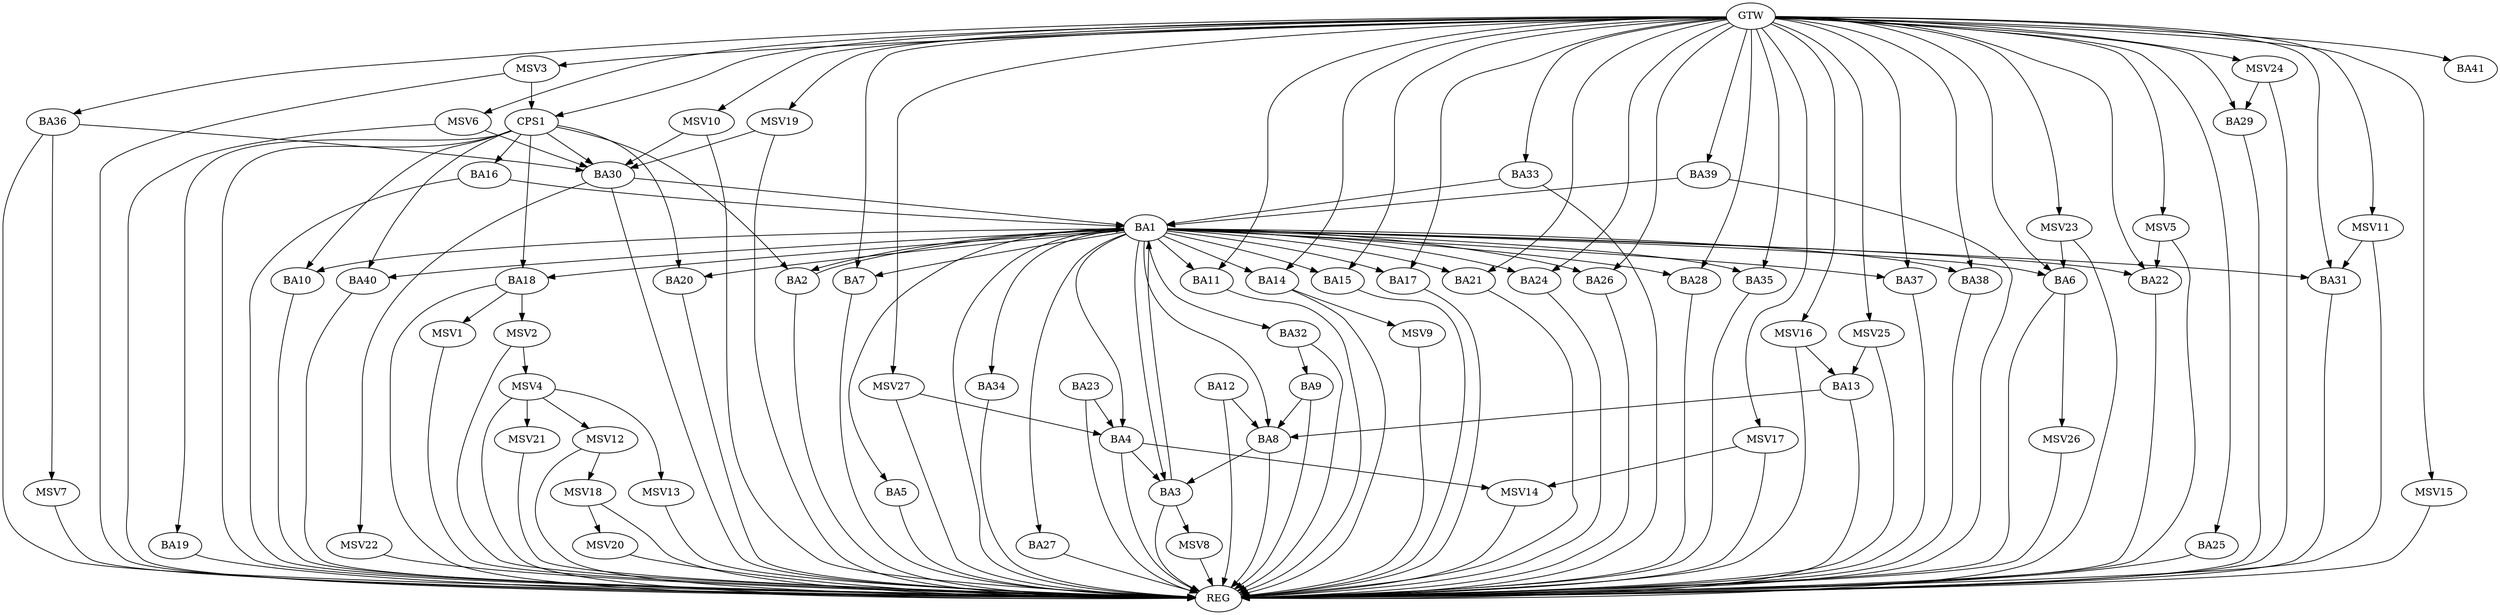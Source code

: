 strict digraph G {
  BA1 [ label="BA1" ];
  BA2 [ label="BA2" ];
  BA3 [ label="BA3" ];
  BA4 [ label="BA4" ];
  BA5 [ label="BA5" ];
  BA6 [ label="BA6" ];
  BA7 [ label="BA7" ];
  BA8 [ label="BA8" ];
  BA9 [ label="BA9" ];
  BA10 [ label="BA10" ];
  BA11 [ label="BA11" ];
  BA12 [ label="BA12" ];
  BA13 [ label="BA13" ];
  BA14 [ label="BA14" ];
  BA15 [ label="BA15" ];
  BA16 [ label="BA16" ];
  BA17 [ label="BA17" ];
  BA18 [ label="BA18" ];
  BA19 [ label="BA19" ];
  BA20 [ label="BA20" ];
  BA21 [ label="BA21" ];
  BA22 [ label="BA22" ];
  BA23 [ label="BA23" ];
  BA24 [ label="BA24" ];
  BA25 [ label="BA25" ];
  BA26 [ label="BA26" ];
  BA27 [ label="BA27" ];
  BA28 [ label="BA28" ];
  BA29 [ label="BA29" ];
  BA30 [ label="BA30" ];
  BA31 [ label="BA31" ];
  BA32 [ label="BA32" ];
  BA33 [ label="BA33" ];
  BA34 [ label="BA34" ];
  BA35 [ label="BA35" ];
  BA36 [ label="BA36" ];
  BA37 [ label="BA37" ];
  BA38 [ label="BA38" ];
  BA39 [ label="BA39" ];
  BA40 [ label="BA40" ];
  BA41 [ label="BA41" ];
  CPS1 [ label="CPS1" ];
  GTW [ label="GTW" ];
  REG [ label="REG" ];
  MSV1 [ label="MSV1" ];
  MSV2 [ label="MSV2" ];
  MSV3 [ label="MSV3" ];
  MSV4 [ label="MSV4" ];
  MSV5 [ label="MSV5" ];
  MSV6 [ label="MSV6" ];
  MSV7 [ label="MSV7" ];
  MSV8 [ label="MSV8" ];
  MSV9 [ label="MSV9" ];
  MSV10 [ label="MSV10" ];
  MSV11 [ label="MSV11" ];
  MSV12 [ label="MSV12" ];
  MSV13 [ label="MSV13" ];
  MSV14 [ label="MSV14" ];
  MSV15 [ label="MSV15" ];
  MSV16 [ label="MSV16" ];
  MSV17 [ label="MSV17" ];
  MSV18 [ label="MSV18" ];
  MSV19 [ label="MSV19" ];
  MSV20 [ label="MSV20" ];
  MSV21 [ label="MSV21" ];
  MSV22 [ label="MSV22" ];
  MSV23 [ label="MSV23" ];
  MSV24 [ label="MSV24" ];
  MSV25 [ label="MSV25" ];
  MSV26 [ label="MSV26" ];
  MSV27 [ label="MSV27" ];
  BA1 -> BA2;
  BA2 -> BA1;
  BA3 -> BA1;
  BA4 -> BA3;
  BA8 -> BA3;
  BA9 -> BA8;
  BA12 -> BA8;
  BA13 -> BA8;
  BA16 -> BA1;
  BA23 -> BA4;
  BA30 -> BA1;
  BA32 -> BA9;
  BA33 -> BA1;
  BA36 -> BA30;
  BA39 -> BA1;
  CPS1 -> BA20;
  CPS1 -> BA40;
  CPS1 -> BA19;
  CPS1 -> BA18;
  CPS1 -> BA10;
  CPS1 -> BA2;
  CPS1 -> BA30;
  CPS1 -> BA16;
  GTW -> BA6;
  GTW -> BA7;
  GTW -> BA11;
  GTW -> BA14;
  GTW -> BA15;
  GTW -> BA17;
  GTW -> BA21;
  GTW -> BA22;
  GTW -> BA24;
  GTW -> BA25;
  GTW -> BA26;
  GTW -> BA28;
  GTW -> BA29;
  GTW -> BA31;
  GTW -> BA33;
  GTW -> BA35;
  GTW -> BA36;
  GTW -> BA37;
  GTW -> BA38;
  GTW -> BA39;
  GTW -> BA41;
  GTW -> CPS1;
  BA1 -> REG;
  BA2 -> REG;
  BA3 -> REG;
  BA4 -> REG;
  BA5 -> REG;
  BA6 -> REG;
  BA7 -> REG;
  BA8 -> REG;
  BA9 -> REG;
  BA10 -> REG;
  BA11 -> REG;
  BA12 -> REG;
  BA13 -> REG;
  BA14 -> REG;
  BA15 -> REG;
  BA16 -> REG;
  BA17 -> REG;
  BA18 -> REG;
  BA19 -> REG;
  BA20 -> REG;
  BA21 -> REG;
  BA22 -> REG;
  BA23 -> REG;
  BA24 -> REG;
  BA25 -> REG;
  BA26 -> REG;
  BA27 -> REG;
  BA28 -> REG;
  BA29 -> REG;
  BA30 -> REG;
  BA31 -> REG;
  BA32 -> REG;
  BA33 -> REG;
  BA34 -> REG;
  BA35 -> REG;
  BA36 -> REG;
  BA37 -> REG;
  BA38 -> REG;
  BA39 -> REG;
  BA40 -> REG;
  CPS1 -> REG;
  BA1 -> BA10;
  BA1 -> BA38;
  BA1 -> BA8;
  BA1 -> BA11;
  BA1 -> BA28;
  BA1 -> BA6;
  BA1 -> BA18;
  BA1 -> BA40;
  BA1 -> BA27;
  BA1 -> BA20;
  BA1 -> BA31;
  BA1 -> BA15;
  BA1 -> BA32;
  BA1 -> BA4;
  BA1 -> BA24;
  BA1 -> BA21;
  BA1 -> BA35;
  BA1 -> BA5;
  BA1 -> BA7;
  BA1 -> BA26;
  BA1 -> BA34;
  BA1 -> BA37;
  BA1 -> BA14;
  BA1 -> BA17;
  BA1 -> BA3;
  BA1 -> BA22;
  BA18 -> MSV1;
  MSV1 -> REG;
  BA18 -> MSV2;
  MSV2 -> REG;
  MSV3 -> CPS1;
  GTW -> MSV3;
  MSV3 -> REG;
  MSV2 -> MSV4;
  MSV4 -> REG;
  MSV5 -> BA22;
  GTW -> MSV5;
  MSV5 -> REG;
  MSV6 -> BA30;
  GTW -> MSV6;
  MSV6 -> REG;
  BA36 -> MSV7;
  MSV7 -> REG;
  BA3 -> MSV8;
  MSV8 -> REG;
  BA14 -> MSV9;
  MSV9 -> REG;
  MSV10 -> BA30;
  GTW -> MSV10;
  MSV10 -> REG;
  MSV11 -> BA31;
  GTW -> MSV11;
  MSV11 -> REG;
  MSV4 -> MSV12;
  MSV12 -> REG;
  MSV4 -> MSV13;
  MSV13 -> REG;
  BA4 -> MSV14;
  MSV14 -> REG;
  GTW -> MSV15;
  MSV15 -> REG;
  MSV16 -> BA13;
  GTW -> MSV16;
  MSV16 -> REG;
  MSV17 -> MSV14;
  GTW -> MSV17;
  MSV17 -> REG;
  MSV12 -> MSV18;
  MSV18 -> REG;
  MSV19 -> BA30;
  GTW -> MSV19;
  MSV19 -> REG;
  MSV18 -> MSV20;
  MSV20 -> REG;
  MSV4 -> MSV21;
  MSV21 -> REG;
  BA30 -> MSV22;
  MSV22 -> REG;
  MSV23 -> BA6;
  GTW -> MSV23;
  MSV23 -> REG;
  MSV24 -> BA29;
  GTW -> MSV24;
  MSV24 -> REG;
  MSV25 -> BA13;
  GTW -> MSV25;
  MSV25 -> REG;
  BA6 -> MSV26;
  MSV26 -> REG;
  MSV27 -> BA4;
  GTW -> MSV27;
  MSV27 -> REG;
}

